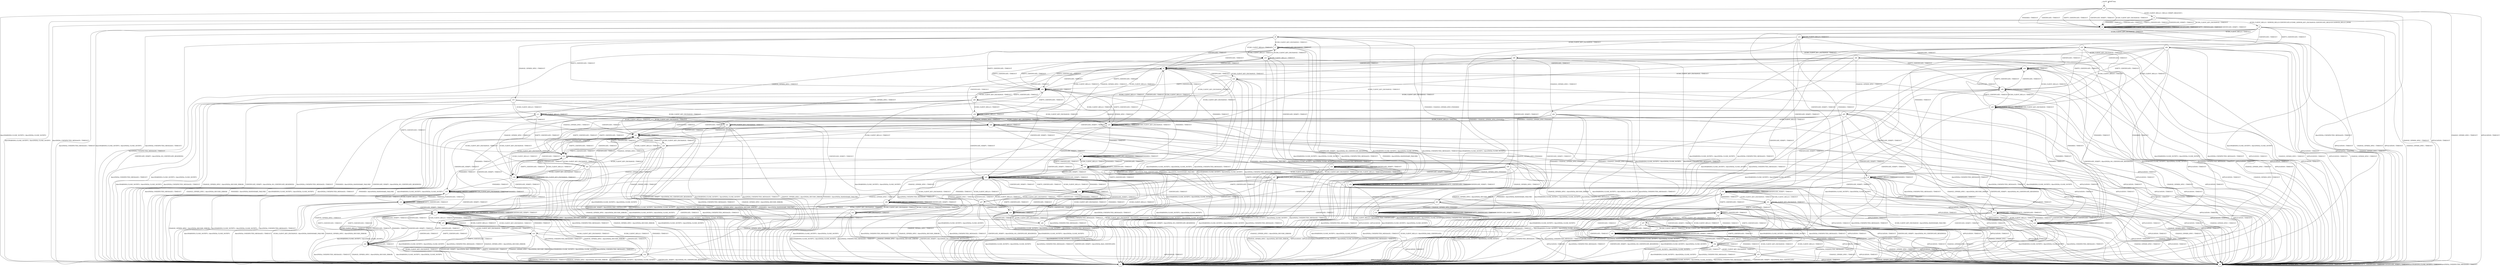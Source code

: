 digraph g {
	graph [name=g];
	s0	[label=s0,
		shape=circle];
	s1	[label=s1,
		shape=circle];
	s0 -> s1	[key=0,
		label="Alert(WARNING,CLOSE_NOTIFY) / Alert(FATAL,CLOSE_NOTIFY)"];
	s0 -> s1	[key=1,
		label="Alert(FATAL,UNEXPECTED_MESSAGE) / TIMEOUT"];
	s2	[label=s2,
		shape=circle];
	s0 -> s2	[key=0,
		label="ECDH_CLIENT_HELLO / HELLO_VERIFY_REQUEST+"];
	s3	[label=s3,
		shape=circle];
	s0 -> s3	[key=0,
		label="ECDH_CLIENT_KEY_EXCHANGE / TIMEOUT"];
	s0 -> s3	[key=1,
		label="FINISHED / TIMEOUT"];
	s0 -> s3	[key=2,
		label="CERTIFICATE / TIMEOUT"];
	s0 -> s3	[key=3,
		label="EMPTY_CERTIFICATE / TIMEOUT"];
	s0 -> s3	[key=4,
		label="CERTIFICATE_VERIFY / TIMEOUT"];
	s4	[label=s4,
		shape=circle];
	s0 -> s4	[key=0,
		label="CHANGE_CIPHER_SPEC / TIMEOUT"];
	s0 -> s4	[key=1,
		label="APPLICATION / TIMEOUT"];
	s1 -> s1	[key=0,
		label="ECDH_CLIENT_HELLO / SOCKET_CLOSED"];
	s1 -> s1	[key=1,
		label="ECDH_CLIENT_KEY_EXCHANGE / SOCKET_CLOSED"];
	s1 -> s1	[key=2,
		label="CHANGE_CIPHER_SPEC / SOCKET_CLOSED"];
	s1 -> s1	[key=3,
		label="FINISHED / SOCKET_CLOSED"];
	s1 -> s1	[key=4,
		label="APPLICATION / SOCKET_CLOSED"];
	s1 -> s1	[key=5,
		label="CERTIFICATE / SOCKET_CLOSED"];
	s1 -> s1	[key=6,
		label="EMPTY_CERTIFICATE / SOCKET_CLOSED"];
	s1 -> s1	[key=7,
		label="CERTIFICATE_VERIFY / SOCKET_CLOSED"];
	s1 -> s1	[key=8,
		label="Alert(WARNING,CLOSE_NOTIFY) / SOCKET_CLOSED"];
	s1 -> s1	[key=9,
		label="Alert(FATAL,UNEXPECTED_MESSAGE) / SOCKET_CLOSED"];
	s2 -> s1	[key=0,
		label="Alert(WARNING,CLOSE_NOTIFY) / Alert(FATAL,CLOSE_NOTIFY)"];
	s2 -> s1	[key=1,
		label="Alert(FATAL,UNEXPECTED_MESSAGE) / TIMEOUT"];
	s2 -> s3	[key=0,
		label="ECDH_CLIENT_KEY_EXCHANGE / TIMEOUT"];
	s2 -> s3	[key=1,
		label="FINISHED / TIMEOUT"];
	s2 -> s3	[key=2,
		label="CERTIFICATE / TIMEOUT"];
	s2 -> s3	[key=3,
		label="EMPTY_CERTIFICATE / TIMEOUT"];
	s2 -> s3	[key=4,
		label="CERTIFICATE_VERIFY / TIMEOUT"];
	s2 -> s4	[key=0,
		label="CHANGE_CIPHER_SPEC / TIMEOUT"];
	s2 -> s4	[key=1,
		label="APPLICATION / TIMEOUT"];
	s5	[label=s5,
		shape=circle];
	s2 -> s5	[key=0,
		label="ECDH_CLIENT_HELLO / SERVER_HELLO,CERTIFICATE,ECDHE_SERVER_KEY_EXCHANGE,CERTIFICATE_REQUEST,SERVER_HELLO_DONE"];
	s3 -> s1	[key=0,
		label="Alert(WARNING,CLOSE_NOTIFY) / Alert(FATAL,CLOSE_NOTIFY)"];
	s3 -> s1	[key=1,
		label="Alert(FATAL,UNEXPECTED_MESSAGE) / TIMEOUT"];
	s3 -> s3	[key=0,
		label="ECDH_CLIENT_HELLO / TIMEOUT"];
	s3 -> s3	[key=1,
		label="ECDH_CLIENT_KEY_EXCHANGE / TIMEOUT"];
	s3 -> s3	[key=2,
		label="FINISHED / TIMEOUT"];
	s3 -> s3	[key=3,
		label="CERTIFICATE / TIMEOUT"];
	s3 -> s3	[key=4,
		label="EMPTY_CERTIFICATE / TIMEOUT"];
	s3 -> s3	[key=5,
		label="CERTIFICATE_VERIFY / TIMEOUT"];
	s3 -> s4	[key=0,
		label="CHANGE_CIPHER_SPEC / TIMEOUT"];
	s3 -> s4	[key=1,
		label="APPLICATION / TIMEOUT"];
	s4 -> s4	[key=0,
		label="ECDH_CLIENT_HELLO / TIMEOUT"];
	s4 -> s4	[key=1,
		label="ECDH_CLIENT_KEY_EXCHANGE / TIMEOUT"];
	s4 -> s4	[key=2,
		label="CHANGE_CIPHER_SPEC / TIMEOUT"];
	s4 -> s4	[key=3,
		label="FINISHED / TIMEOUT"];
	s4 -> s4	[key=4,
		label="APPLICATION / TIMEOUT"];
	s4 -> s4	[key=5,
		label="CERTIFICATE / TIMEOUT"];
	s4 -> s4	[key=6,
		label="EMPTY_CERTIFICATE / TIMEOUT"];
	s4 -> s4	[key=7,
		label="CERTIFICATE_VERIFY / TIMEOUT"];
	s4 -> s4	[key=8,
		label="Alert(WARNING,CLOSE_NOTIFY) / TIMEOUT"];
	s4 -> s4	[key=9,
		label="Alert(FATAL,UNEXPECTED_MESSAGE) / TIMEOUT"];
	s5 -> s1	[key=0,
		label="Alert(WARNING,CLOSE_NOTIFY) / Alert(FATAL,CLOSE_NOTIFY)"];
	s5 -> s1	[key=1,
		label="Alert(FATAL,UNEXPECTED_MESSAGE) / TIMEOUT"];
	s5 -> s4	[key=0,
		label="CHANGE_CIPHER_SPEC / TIMEOUT"];
	s5 -> s4	[key=1,
		label="APPLICATION / TIMEOUT"];
	s6	[label=s6,
		shape=circle];
	s5 -> s6	[key=0,
		label="ECDH_CLIENT_KEY_EXCHANGE / TIMEOUT"];
	s8	[label=s8,
		shape=circle];
	s5 -> s8	[key=0,
		label="FINISHED / TIMEOUT"];
	s14	[label=s14,
		shape=circle];
	s5 -> s14	[key=0,
		label="ECDH_CLIENT_HELLO / TIMEOUT"];
	s50	[label=s50,
		shape=circle];
	s5 -> s50	[key=0,
		label="CERTIFICATE_VERIFY / TIMEOUT"];
	s55	[label=s55,
		shape=circle];
	s5 -> s55	[key=0,
		label="CERTIFICATE / TIMEOUT"];
	s60	[label=s60,
		shape=circle];
	s5 -> s60	[key=0,
		label="EMPTY_CERTIFICATE / TIMEOUT"];
	s6 -> s1	[key=0,
		label="CERTIFICATE_VERIFY / Alert(FATAL,NO_CERTIFICATE_RESERVED)"];
	s6 -> s1	[key=1,
		label="Alert(WARNING,CLOSE_NOTIFY) / Alert(FATAL,CLOSE_NOTIFY)"];
	s6 -> s1	[key=2,
		label="Alert(FATAL,UNEXPECTED_MESSAGE) / TIMEOUT"];
	s6 -> s4	[key=0,
		label="APPLICATION / TIMEOUT"];
	s7	[label=s7,
		shape=circle];
	s6 -> s7	[key=0,
		label="ECDH_CLIENT_KEY_EXCHANGE / TIMEOUT"];
	s9	[label=s9,
		shape=circle];
	s6 -> s9	[key=0,
		label="CERTIFICATE / TIMEOUT"];
	s10	[label=s10,
		shape=circle];
	s6 -> s10	[key=0,
		label="CHANGE_CIPHER_SPEC / TIMEOUT"];
	s18	[label=s18,
		shape=circle];
	s6 -> s18	[key=0,
		label="FINISHED / CHANGE_CIPHER_SPEC,FINISHED"];
	s23	[label=s23,
		shape=circle];
	s6 -> s23	[key=0,
		label="ECDH_CLIENT_HELLO / TIMEOUT"];
	s34	[label=s34,
		shape=circle];
	s6 -> s34	[key=0,
		label="EMPTY_CERTIFICATE / TIMEOUT"];
	s7 -> s1	[key=0,
		label="FINISHED / Alert(FATAL,HANDSHAKE_FAILURE)"];
	s7 -> s1	[key=1,
		label="CERTIFICATE_VERIFY / Alert(FATAL,NO_CERTIFICATE_RESERVED)"];
	s7 -> s1	[key=2,
		label="Alert(WARNING,CLOSE_NOTIFY) / Alert(FATAL,CLOSE_NOTIFY)"];
	s7 -> s1	[key=3,
		label="Alert(FATAL,UNEXPECTED_MESSAGE) / TIMEOUT"];
	s7 -> s4	[key=0,
		label="APPLICATION / TIMEOUT"];
	s7 -> s7	[key=0,
		label="ECDH_CLIENT_KEY_EXCHANGE / TIMEOUT"];
	s7 -> s9	[key=0,
		label="CERTIFICATE / TIMEOUT"];
	s21	[label=s21,
		shape=circle];
	s7 -> s21	[key=0,
		label="CHANGE_CIPHER_SPEC / TIMEOUT"];
	s7 -> s23	[key=0,
		label="ECDH_CLIENT_HELLO / TIMEOUT"];
	s7 -> s34	[key=0,
		label="EMPTY_CERTIFICATE / TIMEOUT"];
	s8 -> s1	[key=0,
		label="ECDH_CLIENT_KEY_EXCHANGE / Alert(FATAL,HANDSHAKE_FAILURE)"];
	s8 -> s1	[key=1,
		label="Alert(WARNING,CLOSE_NOTIFY) / Alert(FATAL,CLOSE_NOTIFY)"];
	s8 -> s1	[key=2,
		label="Alert(FATAL,UNEXPECTED_MESSAGE) / TIMEOUT"];
	s8 -> s4	[key=0,
		label="CHANGE_CIPHER_SPEC / TIMEOUT"];
	s8 -> s4	[key=1,
		label="APPLICATION / TIMEOUT"];
	s8 -> s8	[key=0,
		label="ECDH_CLIENT_HELLO / TIMEOUT"];
	s8 -> s8	[key=1,
		label="FINISHED / TIMEOUT"];
	s13	[label=s13,
		shape=circle];
	s8 -> s13	[key=0,
		label="CERTIFICATE / TIMEOUT"];
	s8 -> s13	[key=1,
		label="EMPTY_CERTIFICATE / TIMEOUT"];
	s8 -> s50	[key=0,
		label="CERTIFICATE_VERIFY / TIMEOUT"];
	s9 -> s1	[key=0,
		label="Alert(WARNING,CLOSE_NOTIFY) / Alert(FATAL,CLOSE_NOTIFY)"];
	s9 -> s1	[key=1,
		label="Alert(FATAL,UNEXPECTED_MESSAGE) / TIMEOUT"];
	s9 -> s4	[key=0,
		label="APPLICATION / TIMEOUT"];
	s9 -> s9	[key=0,
		label="CERTIFICATE / TIMEOUT"];
	s15	[label=s15,
		shape=circle];
	s9 -> s15	[key=0,
		label="ECDH_CLIENT_HELLO / TIMEOUT"];
	s19	[label=s19,
		shape=circle];
	s9 -> s19	[key=0,
		label="FINISHED / TIMEOUT"];
	s20	[label=s20,
		shape=circle];
	s9 -> s20	[key=0,
		label="CERTIFICATE_VERIFY / TIMEOUT"];
	s24	[label=s24,
		shape=circle];
	s9 -> s24	[key=0,
		label="ECDH_CLIENT_KEY_EXCHANGE / TIMEOUT"];
	s9 -> s34	[key=0,
		label="EMPTY_CERTIFICATE / TIMEOUT"];
	s41	[label=s41,
		shape=circle];
	s9 -> s41	[key=0,
		label="CHANGE_CIPHER_SPEC / TIMEOUT"];
	s10 -> s1	[key=0,
		label="CHANGE_CIPHER_SPEC / Alert(FATAL,DECODE_ERROR)"];
	s10 -> s1	[key=1,
		label="CERTIFICATE_VERIFY / Alert(FATAL,NO_CERTIFICATE_RESERVED)"];
	s10 -> s1	[key=2,
		label="Alert(WARNING,CLOSE_NOTIFY) / Alert(FATAL,CLOSE_NOTIFY)"];
	s10 -> s1	[key=3,
		label="Alert(FATAL,UNEXPECTED_MESSAGE) / TIMEOUT"];
	s10 -> s4	[key=0,
		label="APPLICATION / TIMEOUT"];
	s11	[label=s11,
		shape=circle];
	s10 -> s11	[key=0,
		label="ECDH_CLIENT_HELLO / TIMEOUT"];
	s12	[label=s12,
		shape=circle];
	s10 -> s12	[key=0,
		label="EMPTY_CERTIFICATE / TIMEOUT"];
	s16	[label=s16,
		shape=circle];
	s10 -> s16	[key=0,
		label="FINISHED / CHANGE_CIPHER_SPEC,FINISHED"];
	s10 -> s21	[key=0,
		label="ECDH_CLIENT_KEY_EXCHANGE / TIMEOUT"];
	s10 -> s41	[key=0,
		label="CERTIFICATE / TIMEOUT"];
	s11 -> s1	[key=0,
		label="CHANGE_CIPHER_SPEC / Alert(FATAL,DECODE_ERROR)"];
	s11 -> s1	[key=1,
		label="FINISHED / Alert(FATAL,HANDSHAKE_FAILURE)"];
	s11 -> s1	[key=2,
		label="Alert(WARNING,CLOSE_NOTIFY) / Alert(FATAL,CLOSE_NOTIFY)"];
	s11 -> s1	[key=3,
		label="Alert(FATAL,UNEXPECTED_MESSAGE) / TIMEOUT"];
	s11 -> s4	[key=0,
		label="APPLICATION / TIMEOUT"];
	s11 -> s11	[key=0,
		label="ECDH_CLIENT_HELLO / TIMEOUT"];
	s11 -> s12	[key=0,
		label="EMPTY_CERTIFICATE / TIMEOUT"];
	s11 -> s21	[key=0,
		label="ECDH_CLIENT_KEY_EXCHANGE / TIMEOUT"];
	s38	[label=s38,
		shape=circle];
	s11 -> s38	[key=0,
		label="CERTIFICATE_VERIFY / TIMEOUT"];
	s11 -> s41	[key=0,
		label="CERTIFICATE / TIMEOUT"];
	s12 -> s1	[key=0,
		label="CHANGE_CIPHER_SPEC / Alert(FATAL,DECODE_ERROR)"];
	s12 -> s1	[key=1,
		label="Alert(WARNING,CLOSE_NOTIFY) / Alert(FATAL,CLOSE_NOTIFY)"];
	s12 -> s1	[key=2,
		label="Alert(FATAL,UNEXPECTED_MESSAGE) / TIMEOUT"];
	s12 -> s4	[key=0,
		label="APPLICATION / TIMEOUT"];
	s12 -> s12	[key=0,
		label="EMPTY_CERTIFICATE / TIMEOUT"];
	s17	[label=s17,
		shape=circle];
	s12 -> s17	[key=0,
		label="CERTIFICATE_VERIFY / TIMEOUT"];
	s35	[label=s35,
		shape=circle];
	s12 -> s35	[key=0,
		label="FINISHED / TIMEOUT"];
	s36	[label=s36,
		shape=circle];
	s12 -> s36	[key=0,
		label="ECDH_CLIENT_HELLO / TIMEOUT"];
	s12 -> s41	[key=0,
		label="CERTIFICATE / TIMEOUT"];
	s63	[label=s63,
		shape=circle];
	s12 -> s63	[key=0,
		label="ECDH_CLIENT_KEY_EXCHANGE / TIMEOUT"];
	s13 -> s1	[key=0,
		label="ECDH_CLIENT_KEY_EXCHANGE / Alert(FATAL,HANDSHAKE_FAILURE)"];
	s13 -> s1	[key=1,
		label="Alert(WARNING,CLOSE_NOTIFY) / Alert(FATAL,CLOSE_NOTIFY)"];
	s13 -> s1	[key=2,
		label="Alert(FATAL,UNEXPECTED_MESSAGE) / TIMEOUT"];
	s13 -> s4	[key=0,
		label="CHANGE_CIPHER_SPEC / TIMEOUT"];
	s13 -> s4	[key=1,
		label="APPLICATION / TIMEOUT"];
	s13 -> s13	[key=0,
		label="CERTIFICATE / TIMEOUT"];
	s13 -> s13	[key=1,
		label="EMPTY_CERTIFICATE / TIMEOUT"];
	s22	[label=s22,
		shape=circle];
	s13 -> s22	[key=0,
		label="ECDH_CLIENT_HELLO / TIMEOUT"];
	s13 -> s22	[key=1,
		label="FINISHED / TIMEOUT"];
	s56	[label=s56,
		shape=circle];
	s13 -> s56	[key=0,
		label="CERTIFICATE_VERIFY / TIMEOUT"];
	s14 -> s1	[key=0,
		label="Alert(WARNING,CLOSE_NOTIFY) / Alert(FATAL,CLOSE_NOTIFY)"];
	s14 -> s1	[key=1,
		label="Alert(FATAL,UNEXPECTED_MESSAGE) / TIMEOUT"];
	s14 -> s4	[key=0,
		label="CHANGE_CIPHER_SPEC / TIMEOUT"];
	s14 -> s4	[key=1,
		label="APPLICATION / TIMEOUT"];
	s14 -> s7	[key=0,
		label="ECDH_CLIENT_KEY_EXCHANGE / TIMEOUT"];
	s14 -> s8	[key=0,
		label="FINISHED / TIMEOUT"];
	s14 -> s14	[key=0,
		label="ECDH_CLIENT_HELLO / TIMEOUT"];
	s44	[label=s44,
		shape=circle];
	s14 -> s44	[key=0,
		label="CERTIFICATE / TIMEOUT"];
	s49	[label=s49,
		shape=circle];
	s14 -> s49	[key=0,
		label="EMPTY_CERTIFICATE / TIMEOUT"];
	s14 -> s50	[key=0,
		label="CERTIFICATE_VERIFY / TIMEOUT"];
	s15 -> s1	[key=0,
		label="Alert(WARNING,CLOSE_NOTIFY) / Alert(FATAL,CLOSE_NOTIFY)"];
	s15 -> s1	[key=1,
		label="Alert(FATAL,UNEXPECTED_MESSAGE) / TIMEOUT"];
	s15 -> s4	[key=0,
		label="APPLICATION / TIMEOUT"];
	s15 -> s9	[key=0,
		label="CERTIFICATE / TIMEOUT"];
	s15 -> s15	[key=0,
		label="ECDH_CLIENT_HELLO / TIMEOUT"];
	s15 -> s15	[key=1,
		label="ECDH_CLIENT_KEY_EXCHANGE / TIMEOUT"];
	s15 -> s19	[key=0,
		label="FINISHED / TIMEOUT"];
	s15 -> s20	[key=0,
		label="CERTIFICATE_VERIFY / TIMEOUT"];
	s15 -> s34	[key=0,
		label="EMPTY_CERTIFICATE / TIMEOUT"];
	s15 -> s36	[key=0,
		label="CHANGE_CIPHER_SPEC / TIMEOUT"];
	s16 -> s1	[key=0,
		label="CHANGE_CIPHER_SPEC / Alert(FATAL,DECODE_ERROR)"];
	s16 -> s1	[key=1,
		label="APPLICATION / APPLICATION"];
	s16 -> s1	[key=2,
		label="Alert(WARNING,CLOSE_NOTIFY) / Alert(FATAL,CLOSE_NOTIFY)"];
	s16 -> s1	[key=3,
		label="Alert(FATAL,UNEXPECTED_MESSAGE) / TIMEOUT"];
	s16 -> s16	[key=0,
		label="ECDH_CLIENT_HELLO / TIMEOUT"];
	s16 -> s16	[key=1,
		label="ECDH_CLIENT_KEY_EXCHANGE / TIMEOUT"];
	s16 -> s16	[key=2,
		label="FINISHED / TIMEOUT"];
	s16 -> s16	[key=3,
		label="CERTIFICATE / TIMEOUT"];
	s16 -> s16	[key=4,
		label="EMPTY_CERTIFICATE / TIMEOUT"];
	s16 -> s16	[key=5,
		label="CERTIFICATE_VERIFY / TIMEOUT"];
	s17 -> s1	[key=0,
		label="CHANGE_CIPHER_SPEC / Alert(FATAL,DECODE_ERROR)"];
	s17 -> s1	[key=1,
		label="Alert(WARNING,CLOSE_NOTIFY) / Alert(FATAL,CLOSE_NOTIFY)"];
	s17 -> s1	[key=2,
		label="Alert(FATAL,UNEXPECTED_MESSAGE) / TIMEOUT"];
	s17 -> s4	[key=0,
		label="APPLICATION / TIMEOUT"];
	s17 -> s17	[key=0,
		label="ECDH_CLIENT_HELLO / TIMEOUT"];
	s17 -> s17	[key=1,
		label="ECDH_CLIENT_KEY_EXCHANGE / TIMEOUT"];
	s17 -> s17	[key=2,
		label="FINISHED / TIMEOUT"];
	s17 -> s17	[key=3,
		label="CERTIFICATE_VERIFY / TIMEOUT"];
	s37	[label=s37,
		shape=circle];
	s17 -> s37	[key=0,
		label="CERTIFICATE / TIMEOUT"];
	s42	[label=s42,
		shape=circle];
	s17 -> s42	[key=0,
		label="EMPTY_CERTIFICATE / TIMEOUT"];
	s18 -> s1	[key=0,
		label="APPLICATION / APPLICATION"];
	s18 -> s1	[key=1,
		label="Alert(WARNING,CLOSE_NOTIFY) / Alert(FATAL,CLOSE_NOTIFY)"];
	s18 -> s1	[key=2,
		label="Alert(FATAL,UNEXPECTED_MESSAGE) / TIMEOUT"];
	s18 -> s16	[key=0,
		label="CHANGE_CIPHER_SPEC / TIMEOUT"];
	s18 -> s18	[key=0,
		label="ECDH_CLIENT_HELLO / TIMEOUT"];
	s18 -> s18	[key=1,
		label="ECDH_CLIENT_KEY_EXCHANGE / TIMEOUT"];
	s18 -> s18	[key=2,
		label="FINISHED / TIMEOUT"];
	s18 -> s18	[key=3,
		label="CERTIFICATE / TIMEOUT"];
	s18 -> s18	[key=4,
		label="EMPTY_CERTIFICATE / TIMEOUT"];
	s18 -> s18	[key=5,
		label="CERTIFICATE_VERIFY / TIMEOUT"];
	s19 -> s1	[key=0,
		label="Alert(WARNING,CLOSE_NOTIFY) / Alert(FATAL,CLOSE_NOTIFY)"];
	s19 -> s1	[key=1,
		label="Alert(FATAL,UNEXPECTED_MESSAGE) / TIMEOUT"];
	s19 -> s4	[key=0,
		label="APPLICATION / TIMEOUT"];
	s19 -> s19	[key=0,
		label="ECDH_CLIENT_HELLO / TIMEOUT"];
	s19 -> s19	[key=1,
		label="ECDH_CLIENT_KEY_EXCHANGE / TIMEOUT"];
	s19 -> s19	[key=2,
		label="FINISHED / TIMEOUT"];
	s19 -> s20	[key=0,
		label="CERTIFICATE_VERIFY / TIMEOUT"];
	s30	[label=s30,
		shape=circle];
	s19 -> s30	[key=0,
		label="CERTIFICATE / TIMEOUT"];
	s19 -> s30	[key=1,
		label="EMPTY_CERTIFICATE / TIMEOUT"];
	s19 -> s35	[key=0,
		label="CHANGE_CIPHER_SPEC / TIMEOUT"];
	s20 -> s1	[key=0,
		label="Alert(WARNING,CLOSE_NOTIFY) / Alert(FATAL,CLOSE_NOTIFY)"];
	s20 -> s1	[key=1,
		label="Alert(FATAL,UNEXPECTED_MESSAGE) / TIMEOUT"];
	s20 -> s4	[key=0,
		label="APPLICATION / TIMEOUT"];
	s20 -> s17	[key=0,
		label="CHANGE_CIPHER_SPEC / TIMEOUT"];
	s20 -> s20	[key=0,
		label="ECDH_CLIENT_HELLO / TIMEOUT"];
	s20 -> s20	[key=1,
		label="ECDH_CLIENT_KEY_EXCHANGE / TIMEOUT"];
	s20 -> s20	[key=2,
		label="FINISHED / TIMEOUT"];
	s20 -> s20	[key=3,
		label="CERTIFICATE_VERIFY / TIMEOUT"];
	s26	[label=s26,
		shape=circle];
	s20 -> s26	[key=0,
		label="EMPTY_CERTIFICATE / TIMEOUT"];
	s28	[label=s28,
		shape=circle];
	s20 -> s28	[key=0,
		label="CERTIFICATE / TIMEOUT"];
	s21 -> s1	[key=0,
		label="CHANGE_CIPHER_SPEC / Alert(FATAL,DECODE_ERROR)"];
	s21 -> s1	[key=1,
		label="FINISHED / Alert(FATAL,HANDSHAKE_FAILURE)"];
	s21 -> s1	[key=2,
		label="CERTIFICATE_VERIFY / Alert(FATAL,NO_CERTIFICATE_RESERVED)"];
	s21 -> s1	[key=3,
		label="Alert(WARNING,CLOSE_NOTIFY) / Alert(FATAL,CLOSE_NOTIFY)"];
	s21 -> s1	[key=4,
		label="Alert(FATAL,UNEXPECTED_MESSAGE) / TIMEOUT"];
	s21 -> s4	[key=0,
		label="APPLICATION / TIMEOUT"];
	s21 -> s11	[key=0,
		label="ECDH_CLIENT_HELLO / TIMEOUT"];
	s21 -> s12	[key=0,
		label="EMPTY_CERTIFICATE / TIMEOUT"];
	s21 -> s21	[key=0,
		label="ECDH_CLIENT_KEY_EXCHANGE / TIMEOUT"];
	s21 -> s41	[key=0,
		label="CERTIFICATE / TIMEOUT"];
	s22 -> s1	[key=0,
		label="Alert(WARNING,CLOSE_NOTIFY) / Alert(FATAL,CLOSE_NOTIFY)"];
	s22 -> s1	[key=1,
		label="Alert(FATAL,UNEXPECTED_MESSAGE) / TIMEOUT"];
	s22 -> s4	[key=0,
		label="CHANGE_CIPHER_SPEC / TIMEOUT"];
	s22 -> s4	[key=1,
		label="APPLICATION / TIMEOUT"];
	s22 -> s13	[key=0,
		label="CERTIFICATE / TIMEOUT"];
	s22 -> s13	[key=1,
		label="EMPTY_CERTIFICATE / TIMEOUT"];
	s22 -> s22	[key=0,
		label="ECDH_CLIENT_HELLO / TIMEOUT"];
	s22 -> s22	[key=1,
		label="ECDH_CLIENT_KEY_EXCHANGE / TIMEOUT"];
	s22 -> s22	[key=2,
		label="FINISHED / TIMEOUT"];
	s22 -> s56	[key=0,
		label="CERTIFICATE_VERIFY / TIMEOUT"];
	s23 -> s1	[key=0,
		label="FINISHED / Alert(FATAL,HANDSHAKE_FAILURE)"];
	s23 -> s1	[key=1,
		label="Alert(WARNING,CLOSE_NOTIFY) / Alert(FATAL,CLOSE_NOTIFY)"];
	s23 -> s1	[key=2,
		label="Alert(FATAL,UNEXPECTED_MESSAGE) / TIMEOUT"];
	s23 -> s4	[key=0,
		label="APPLICATION / TIMEOUT"];
	s23 -> s7	[key=0,
		label="ECDH_CLIENT_KEY_EXCHANGE / TIMEOUT"];
	s23 -> s9	[key=0,
		label="CERTIFICATE / TIMEOUT"];
	s23 -> s11	[key=0,
		label="CHANGE_CIPHER_SPEC / TIMEOUT"];
	s23 -> s23	[key=0,
		label="ECDH_CLIENT_HELLO / TIMEOUT"];
	s23 -> s34	[key=0,
		label="EMPTY_CERTIFICATE / TIMEOUT"];
	s46	[label=s46,
		shape=circle];
	s23 -> s46	[key=0,
		label="CERTIFICATE_VERIFY / TIMEOUT"];
	s24 -> s1	[key=0,
		label="FINISHED / Alert(FATAL,HANDSHAKE_FAILURE)"];
	s24 -> s1	[key=1,
		label="CERTIFICATE_VERIFY / Alert(FATAL,BAD_CERTIFICATE)"];
	s24 -> s1	[key=2,
		label="Alert(WARNING,CLOSE_NOTIFY) / Alert(FATAL,CLOSE_NOTIFY)"];
	s24 -> s1	[key=3,
		label="Alert(FATAL,UNEXPECTED_MESSAGE) / TIMEOUT"];
	s24 -> s4	[key=0,
		label="APPLICATION / TIMEOUT"];
	s24 -> s9	[key=0,
		label="CERTIFICATE / TIMEOUT"];
	s24 -> s15	[key=0,
		label="ECDH_CLIENT_KEY_EXCHANGE / TIMEOUT"];
	s25	[label=s25,
		shape=circle];
	s24 -> s25	[key=0,
		label="CHANGE_CIPHER_SPEC / TIMEOUT"];
	s24 -> s34	[key=0,
		label="EMPTY_CERTIFICATE / TIMEOUT"];
	s39	[label=s39,
		shape=circle];
	s24 -> s39	[key=0,
		label="ECDH_CLIENT_HELLO / TIMEOUT"];
	s25 -> s1	[key=0,
		label="CHANGE_CIPHER_SPEC / Alert(FATAL,DECODE_ERROR)"];
	s25 -> s1	[key=1,
		label="FINISHED / Alert(FATAL,HANDSHAKE_FAILURE)"];
	s25 -> s1	[key=2,
		label="CERTIFICATE_VERIFY / Alert(FATAL,BAD_CERTIFICATE)"];
	s25 -> s1	[key=3,
		label="Alert(WARNING,CLOSE_NOTIFY) / Alert(FATAL,CLOSE_NOTIFY)"];
	s25 -> s1	[key=4,
		label="Alert(FATAL,UNEXPECTED_MESSAGE) / TIMEOUT"];
	s25 -> s4	[key=0,
		label="APPLICATION / TIMEOUT"];
	s25 -> s12	[key=0,
		label="EMPTY_CERTIFICATE / TIMEOUT"];
	s25 -> s36	[key=0,
		label="ECDH_CLIENT_KEY_EXCHANGE / TIMEOUT"];
	s40	[label=s40,
		shape=circle];
	s25 -> s40	[key=0,
		label="ECDH_CLIENT_HELLO / TIMEOUT"];
	s25 -> s41	[key=0,
		label="CERTIFICATE / TIMEOUT"];
	s26 -> s1	[key=0,
		label="Alert(WARNING,CLOSE_NOTIFY) / Alert(FATAL,CLOSE_NOTIFY)"];
	s26 -> s1	[key=1,
		label="Alert(FATAL,UNEXPECTED_MESSAGE) / TIMEOUT"];
	s26 -> s4	[key=0,
		label="APPLICATION / TIMEOUT"];
	s26 -> s20	[key=0,
		label="ECDH_CLIENT_HELLO / TIMEOUT"];
	s26 -> s20	[key=1,
		label="FINISHED / TIMEOUT"];
	s26 -> s20	[key=2,
		label="CERTIFICATE_VERIFY / TIMEOUT"];
	s26 -> s26	[key=0,
		label="EMPTY_CERTIFICATE / TIMEOUT"];
	s27	[label=s27,
		shape=circle];
	s26 -> s27	[key=0,
		label="ECDH_CLIENT_KEY_EXCHANGE / TIMEOUT"];
	s26 -> s28	[key=0,
		label="CERTIFICATE / TIMEOUT"];
	s26 -> s42	[key=0,
		label="CHANGE_CIPHER_SPEC / TIMEOUT"];
	s27 -> s1	[key=0,
		label="CERTIFICATE_VERIFY / Alert(FATAL,NO_CERTIFICATE_RESERVED)"];
	s27 -> s1	[key=1,
		label="Alert(WARNING,CLOSE_NOTIFY) / Alert(FATAL,CLOSE_NOTIFY)"];
	s27 -> s1	[key=2,
		label="Alert(FATAL,UNEXPECTED_MESSAGE) / TIMEOUT"];
	s27 -> s4	[key=0,
		label="APPLICATION / TIMEOUT"];
	s27 -> s20	[key=0,
		label="ECDH_CLIENT_HELLO / TIMEOUT"];
	s27 -> s20	[key=1,
		label="ECDH_CLIENT_KEY_EXCHANGE / TIMEOUT"];
	s27 -> s20	[key=2,
		label="FINISHED / TIMEOUT"];
	s27 -> s26	[key=0,
		label="EMPTY_CERTIFICATE / TIMEOUT"];
	s27 -> s28	[key=0,
		label="CERTIFICATE / TIMEOUT"];
	s32	[label=s32,
		shape=circle];
	s27 -> s32	[key=0,
		label="CHANGE_CIPHER_SPEC / TIMEOUT"];
	s28 -> s1	[key=0,
		label="Alert(WARNING,CLOSE_NOTIFY) / Alert(FATAL,CLOSE_NOTIFY)"];
	s28 -> s1	[key=1,
		label="Alert(FATAL,UNEXPECTED_MESSAGE) / TIMEOUT"];
	s28 -> s4	[key=0,
		label="APPLICATION / TIMEOUT"];
	s28 -> s20	[key=0,
		label="ECDH_CLIENT_HELLO / TIMEOUT"];
	s28 -> s20	[key=1,
		label="FINISHED / TIMEOUT"];
	s28 -> s20	[key=2,
		label="CERTIFICATE_VERIFY / TIMEOUT"];
	s28 -> s26	[key=0,
		label="EMPTY_CERTIFICATE / TIMEOUT"];
	s28 -> s28	[key=0,
		label="CERTIFICATE / TIMEOUT"];
	s29	[label=s29,
		shape=circle];
	s28 -> s29	[key=0,
		label="ECDH_CLIENT_KEY_EXCHANGE / TIMEOUT"];
	s28 -> s37	[key=0,
		label="CHANGE_CIPHER_SPEC / TIMEOUT"];
	s29 -> s1	[key=0,
		label="CERTIFICATE_VERIFY / Alert(FATAL,BAD_CERTIFICATE)"];
	s29 -> s1	[key=1,
		label="Alert(WARNING,CLOSE_NOTIFY) / Alert(FATAL,CLOSE_NOTIFY)"];
	s29 -> s1	[key=2,
		label="Alert(FATAL,UNEXPECTED_MESSAGE) / TIMEOUT"];
	s29 -> s4	[key=0,
		label="APPLICATION / TIMEOUT"];
	s29 -> s20	[key=0,
		label="ECDH_CLIENT_HELLO / TIMEOUT"];
	s29 -> s20	[key=1,
		label="ECDH_CLIENT_KEY_EXCHANGE / TIMEOUT"];
	s29 -> s20	[key=2,
		label="FINISHED / TIMEOUT"];
	s29 -> s26	[key=0,
		label="EMPTY_CERTIFICATE / TIMEOUT"];
	s29 -> s28	[key=0,
		label="CERTIFICATE / TIMEOUT"];
	s33	[label=s33,
		shape=circle];
	s29 -> s33	[key=0,
		label="CHANGE_CIPHER_SPEC / TIMEOUT"];
	s30 -> s1	[key=0,
		label="ECDH_CLIENT_KEY_EXCHANGE / Alert(FATAL,HANDSHAKE_FAILURE)"];
	s30 -> s1	[key=1,
		label="Alert(WARNING,CLOSE_NOTIFY) / Alert(FATAL,CLOSE_NOTIFY)"];
	s30 -> s1	[key=2,
		label="Alert(FATAL,UNEXPECTED_MESSAGE) / TIMEOUT"];
	s30 -> s4	[key=0,
		label="APPLICATION / TIMEOUT"];
	s30 -> s19	[key=0,
		label="ECDH_CLIENT_HELLO / TIMEOUT"];
	s30 -> s19	[key=1,
		label="FINISHED / TIMEOUT"];
	s30 -> s20	[key=0,
		label="CERTIFICATE_VERIFY / TIMEOUT"];
	s30 -> s30	[key=0,
		label="CERTIFICATE / TIMEOUT"];
	s30 -> s30	[key=1,
		label="EMPTY_CERTIFICATE / TIMEOUT"];
	s31	[label=s31,
		shape=circle];
	s30 -> s31	[key=0,
		label="CHANGE_CIPHER_SPEC / TIMEOUT"];
	s31 -> s1	[key=0,
		label="ECDH_CLIENT_KEY_EXCHANGE / Alert(FATAL,HANDSHAKE_FAILURE)"];
	s31 -> s1	[key=1,
		label="CHANGE_CIPHER_SPEC / Alert(FATAL,DECODE_ERROR)"];
	s31 -> s1	[key=2,
		label="Alert(WARNING,CLOSE_NOTIFY) / Alert(FATAL,CLOSE_NOTIFY)"];
	s31 -> s1	[key=3,
		label="Alert(FATAL,UNEXPECTED_MESSAGE) / TIMEOUT"];
	s31 -> s4	[key=0,
		label="APPLICATION / TIMEOUT"];
	s31 -> s17	[key=0,
		label="CERTIFICATE_VERIFY / TIMEOUT"];
	s31 -> s31	[key=0,
		label="CERTIFICATE / TIMEOUT"];
	s31 -> s31	[key=1,
		label="EMPTY_CERTIFICATE / TIMEOUT"];
	s31 -> s35	[key=0,
		label="ECDH_CLIENT_HELLO / TIMEOUT"];
	s31 -> s35	[key=1,
		label="FINISHED / TIMEOUT"];
	s32 -> s1	[key=0,
		label="CHANGE_CIPHER_SPEC / Alert(FATAL,DECODE_ERROR)"];
	s32 -> s1	[key=1,
		label="CERTIFICATE_VERIFY / Alert(FATAL,NO_CERTIFICATE_RESERVED)"];
	s32 -> s1	[key=2,
		label="Alert(WARNING,CLOSE_NOTIFY) / Alert(FATAL,CLOSE_NOTIFY)"];
	s32 -> s1	[key=3,
		label="Alert(FATAL,UNEXPECTED_MESSAGE) / TIMEOUT"];
	s32 -> s4	[key=0,
		label="APPLICATION / TIMEOUT"];
	s32 -> s17	[key=0,
		label="ECDH_CLIENT_HELLO / TIMEOUT"];
	s32 -> s17	[key=1,
		label="ECDH_CLIENT_KEY_EXCHANGE / TIMEOUT"];
	s32 -> s17	[key=2,
		label="FINISHED / TIMEOUT"];
	s32 -> s37	[key=0,
		label="CERTIFICATE / TIMEOUT"];
	s32 -> s42	[key=0,
		label="EMPTY_CERTIFICATE / TIMEOUT"];
	s33 -> s1	[key=0,
		label="CHANGE_CIPHER_SPEC / Alert(FATAL,DECODE_ERROR)"];
	s33 -> s1	[key=1,
		label="CERTIFICATE_VERIFY / Alert(FATAL,BAD_CERTIFICATE)"];
	s33 -> s1	[key=2,
		label="Alert(WARNING,CLOSE_NOTIFY) / Alert(FATAL,CLOSE_NOTIFY)"];
	s33 -> s1	[key=3,
		label="Alert(FATAL,UNEXPECTED_MESSAGE) / TIMEOUT"];
	s33 -> s4	[key=0,
		label="APPLICATION / TIMEOUT"];
	s33 -> s17	[key=0,
		label="ECDH_CLIENT_HELLO / TIMEOUT"];
	s33 -> s17	[key=1,
		label="ECDH_CLIENT_KEY_EXCHANGE / TIMEOUT"];
	s33 -> s17	[key=2,
		label="FINISHED / TIMEOUT"];
	s33 -> s37	[key=0,
		label="CERTIFICATE / TIMEOUT"];
	s33 -> s42	[key=0,
		label="EMPTY_CERTIFICATE / TIMEOUT"];
	s34 -> s1	[key=0,
		label="Alert(WARNING,CLOSE_NOTIFY) / Alert(FATAL,CLOSE_NOTIFY)"];
	s34 -> s1	[key=1,
		label="Alert(FATAL,UNEXPECTED_MESSAGE) / TIMEOUT"];
	s34 -> s4	[key=0,
		label="APPLICATION / TIMEOUT"];
	s34 -> s9	[key=0,
		label="CERTIFICATE / TIMEOUT"];
	s34 -> s12	[key=0,
		label="CHANGE_CIPHER_SPEC / TIMEOUT"];
	s34 -> s15	[key=0,
		label="ECDH_CLIENT_HELLO / TIMEOUT"];
	s34 -> s19	[key=0,
		label="FINISHED / TIMEOUT"];
	s34 -> s20	[key=0,
		label="CERTIFICATE_VERIFY / TIMEOUT"];
	s34 -> s34	[key=0,
		label="EMPTY_CERTIFICATE / TIMEOUT"];
	s48	[label=s48,
		shape=circle];
	s34 -> s48	[key=0,
		label="ECDH_CLIENT_KEY_EXCHANGE / TIMEOUT"];
	s35 -> s1	[key=0,
		label="CHANGE_CIPHER_SPEC / Alert(FATAL,DECODE_ERROR)"];
	s35 -> s1	[key=1,
		label="Alert(WARNING,CLOSE_NOTIFY) / Alert(FATAL,CLOSE_NOTIFY)"];
	s35 -> s1	[key=2,
		label="Alert(FATAL,UNEXPECTED_MESSAGE) / TIMEOUT"];
	s35 -> s4	[key=0,
		label="APPLICATION / TIMEOUT"];
	s35 -> s17	[key=0,
		label="CERTIFICATE_VERIFY / TIMEOUT"];
	s35 -> s31	[key=0,
		label="CERTIFICATE / TIMEOUT"];
	s35 -> s31	[key=1,
		label="EMPTY_CERTIFICATE / TIMEOUT"];
	s35 -> s35	[key=0,
		label="ECDH_CLIENT_HELLO / TIMEOUT"];
	s35 -> s35	[key=1,
		label="ECDH_CLIENT_KEY_EXCHANGE / TIMEOUT"];
	s35 -> s35	[key=2,
		label="FINISHED / TIMEOUT"];
	s36 -> s1	[key=0,
		label="CHANGE_CIPHER_SPEC / Alert(FATAL,DECODE_ERROR)"];
	s36 -> s1	[key=1,
		label="Alert(WARNING,CLOSE_NOTIFY) / Alert(FATAL,CLOSE_NOTIFY)"];
	s36 -> s1	[key=2,
		label="Alert(FATAL,UNEXPECTED_MESSAGE) / TIMEOUT"];
	s36 -> s4	[key=0,
		label="APPLICATION / TIMEOUT"];
	s36 -> s12	[key=0,
		label="EMPTY_CERTIFICATE / TIMEOUT"];
	s36 -> s17	[key=0,
		label="CERTIFICATE_VERIFY / TIMEOUT"];
	s36 -> s35	[key=0,
		label="FINISHED / TIMEOUT"];
	s36 -> s36	[key=0,
		label="ECDH_CLIENT_HELLO / TIMEOUT"];
	s36 -> s36	[key=1,
		label="ECDH_CLIENT_KEY_EXCHANGE / TIMEOUT"];
	s36 -> s41	[key=0,
		label="CERTIFICATE / TIMEOUT"];
	s37 -> s1	[key=0,
		label="CHANGE_CIPHER_SPEC / Alert(FATAL,DECODE_ERROR)"];
	s37 -> s1	[key=1,
		label="Alert(WARNING,CLOSE_NOTIFY) / Alert(FATAL,CLOSE_NOTIFY)"];
	s37 -> s1	[key=2,
		label="Alert(FATAL,UNEXPECTED_MESSAGE) / TIMEOUT"];
	s37 -> s4	[key=0,
		label="APPLICATION / TIMEOUT"];
	s37 -> s17	[key=0,
		label="ECDH_CLIENT_HELLO / TIMEOUT"];
	s37 -> s17	[key=1,
		label="FINISHED / TIMEOUT"];
	s37 -> s17	[key=2,
		label="CERTIFICATE_VERIFY / TIMEOUT"];
	s37 -> s33	[key=0,
		label="ECDH_CLIENT_KEY_EXCHANGE / TIMEOUT"];
	s37 -> s37	[key=0,
		label="CERTIFICATE / TIMEOUT"];
	s37 -> s42	[key=0,
		label="EMPTY_CERTIFICATE / TIMEOUT"];
	s38 -> s1	[key=0,
		label="CHANGE_CIPHER_SPEC / Alert(FATAL,DECODE_ERROR)"];
	s38 -> s1	[key=1,
		label="Alert(WARNING,CLOSE_NOTIFY) / Alert(FATAL,CLOSE_NOTIFY)"];
	s38 -> s1	[key=2,
		label="Alert(FATAL,UNEXPECTED_MESSAGE) / TIMEOUT"];
	s38 -> s4	[key=0,
		label="APPLICATION / TIMEOUT"];
	s38 -> s37	[key=0,
		label="CERTIFICATE / TIMEOUT"];
	s38 -> s38	[key=0,
		label="ECDH_CLIENT_HELLO / TIMEOUT"];
	s38 -> s38	[key=1,
		label="FINISHED / TIMEOUT"];
	s38 -> s38	[key=2,
		label="CERTIFICATE_VERIFY / TIMEOUT"];
	s38 -> s42	[key=0,
		label="EMPTY_CERTIFICATE / TIMEOUT"];
	s43	[label=s43,
		shape=circle];
	s38 -> s43	[key=0,
		label="ECDH_CLIENT_KEY_EXCHANGE / TIMEOUT"];
	s39 -> s1	[key=0,
		label="FINISHED / Alert(FATAL,HANDSHAKE_FAILURE)"];
	s39 -> s1	[key=1,
		label="Alert(WARNING,CLOSE_NOTIFY) / Alert(FATAL,CLOSE_NOTIFY)"];
	s39 -> s1	[key=2,
		label="Alert(FATAL,UNEXPECTED_MESSAGE) / TIMEOUT"];
	s39 -> s4	[key=0,
		label="APPLICATION / TIMEOUT"];
	s39 -> s9	[key=0,
		label="CERTIFICATE / TIMEOUT"];
	s39 -> s15	[key=0,
		label="ECDH_CLIENT_KEY_EXCHANGE / TIMEOUT"];
	s39 -> s20	[key=0,
		label="CERTIFICATE_VERIFY / TIMEOUT"];
	s39 -> s34	[key=0,
		label="EMPTY_CERTIFICATE / TIMEOUT"];
	s39 -> s39	[key=0,
		label="ECDH_CLIENT_HELLO / TIMEOUT"];
	s39 -> s40	[key=0,
		label="CHANGE_CIPHER_SPEC / TIMEOUT"];
	s40 -> s1	[key=0,
		label="CHANGE_CIPHER_SPEC / Alert(FATAL,DECODE_ERROR)"];
	s40 -> s1	[key=1,
		label="FINISHED / Alert(FATAL,HANDSHAKE_FAILURE)"];
	s40 -> s1	[key=2,
		label="Alert(WARNING,CLOSE_NOTIFY) / Alert(FATAL,CLOSE_NOTIFY)"];
	s40 -> s1	[key=3,
		label="Alert(FATAL,UNEXPECTED_MESSAGE) / TIMEOUT"];
	s40 -> s4	[key=0,
		label="APPLICATION / TIMEOUT"];
	s40 -> s12	[key=0,
		label="EMPTY_CERTIFICATE / TIMEOUT"];
	s40 -> s17	[key=0,
		label="CERTIFICATE_VERIFY / TIMEOUT"];
	s40 -> s36	[key=0,
		label="ECDH_CLIENT_KEY_EXCHANGE / TIMEOUT"];
	s40 -> s40	[key=0,
		label="ECDH_CLIENT_HELLO / TIMEOUT"];
	s40 -> s41	[key=0,
		label="CERTIFICATE / TIMEOUT"];
	s41 -> s1	[key=0,
		label="CHANGE_CIPHER_SPEC / Alert(FATAL,DECODE_ERROR)"];
	s41 -> s1	[key=1,
		label="Alert(WARNING,CLOSE_NOTIFY) / Alert(FATAL,CLOSE_NOTIFY)"];
	s41 -> s1	[key=2,
		label="Alert(FATAL,UNEXPECTED_MESSAGE) / TIMEOUT"];
	s41 -> s4	[key=0,
		label="APPLICATION / TIMEOUT"];
	s41 -> s12	[key=0,
		label="EMPTY_CERTIFICATE / TIMEOUT"];
	s41 -> s17	[key=0,
		label="CERTIFICATE_VERIFY / TIMEOUT"];
	s41 -> s25	[key=0,
		label="ECDH_CLIENT_KEY_EXCHANGE / TIMEOUT"];
	s41 -> s35	[key=0,
		label="FINISHED / TIMEOUT"];
	s41 -> s36	[key=0,
		label="ECDH_CLIENT_HELLO / TIMEOUT"];
	s41 -> s41	[key=0,
		label="CERTIFICATE / TIMEOUT"];
	s42 -> s1	[key=0,
		label="CHANGE_CIPHER_SPEC / Alert(FATAL,DECODE_ERROR)"];
	s42 -> s1	[key=1,
		label="Alert(WARNING,CLOSE_NOTIFY) / Alert(FATAL,CLOSE_NOTIFY)"];
	s42 -> s1	[key=2,
		label="Alert(FATAL,UNEXPECTED_MESSAGE) / TIMEOUT"];
	s42 -> s4	[key=0,
		label="APPLICATION / TIMEOUT"];
	s42 -> s17	[key=0,
		label="ECDH_CLIENT_HELLO / TIMEOUT"];
	s42 -> s17	[key=1,
		label="FINISHED / TIMEOUT"];
	s42 -> s17	[key=2,
		label="CERTIFICATE_VERIFY / TIMEOUT"];
	s42 -> s32	[key=0,
		label="ECDH_CLIENT_KEY_EXCHANGE / TIMEOUT"];
	s42 -> s37	[key=0,
		label="CERTIFICATE / TIMEOUT"];
	s42 -> s42	[key=0,
		label="EMPTY_CERTIFICATE / TIMEOUT"];
	s43 -> s1	[key=0,
		label="CHANGE_CIPHER_SPEC / Alert(FATAL,DECODE_ERROR)"];
	s43 -> s1	[key=1,
		label="CERTIFICATE_VERIFY / Alert(FATAL,NO_CERTIFICATE_RESERVED)"];
	s43 -> s1	[key=2,
		label="Alert(WARNING,CLOSE_NOTIFY) / Alert(FATAL,CLOSE_NOTIFY)"];
	s43 -> s1	[key=3,
		label="Alert(FATAL,UNEXPECTED_MESSAGE) / TIMEOUT"];
	s43 -> s4	[key=0,
		label="APPLICATION / TIMEOUT"];
	s43 -> s37	[key=0,
		label="CERTIFICATE / TIMEOUT"];
	s43 -> s38	[key=0,
		label="ECDH_CLIENT_HELLO / TIMEOUT"];
	s43 -> s38	[key=1,
		label="FINISHED / TIMEOUT"];
	s43 -> s42	[key=0,
		label="EMPTY_CERTIFICATE / TIMEOUT"];
	s43 -> s43	[key=0,
		label="ECDH_CLIENT_KEY_EXCHANGE / TIMEOUT"];
	s44 -> s1	[key=0,
		label="Alert(WARNING,CLOSE_NOTIFY) / Alert(FATAL,CLOSE_NOTIFY)"];
	s44 -> s1	[key=1,
		label="Alert(FATAL,UNEXPECTED_MESSAGE) / TIMEOUT"];
	s44 -> s4	[key=0,
		label="CHANGE_CIPHER_SPEC / TIMEOUT"];
	s44 -> s4	[key=1,
		label="APPLICATION / TIMEOUT"];
	s44 -> s22	[key=0,
		label="FINISHED / TIMEOUT"];
	s44 -> s24	[key=0,
		label="ECDH_CLIENT_KEY_EXCHANGE / TIMEOUT"];
	s44 -> s44	[key=0,
		label="CERTIFICATE / TIMEOUT"];
	s45	[label=s45,
		shape=circle];
	s44 -> s45	[key=0,
		label="ECDH_CLIENT_HELLO / TIMEOUT"];
	s44 -> s49	[key=0,
		label="EMPTY_CERTIFICATE / TIMEOUT"];
	s44 -> s56	[key=0,
		label="CERTIFICATE_VERIFY / TIMEOUT"];
	s45 -> s1	[key=0,
		label="Alert(WARNING,CLOSE_NOTIFY) / Alert(FATAL,CLOSE_NOTIFY)"];
	s45 -> s1	[key=1,
		label="Alert(FATAL,UNEXPECTED_MESSAGE) / TIMEOUT"];
	s45 -> s4	[key=0,
		label="CHANGE_CIPHER_SPEC / TIMEOUT"];
	s45 -> s4	[key=1,
		label="APPLICATION / TIMEOUT"];
	s45 -> s22	[key=0,
		label="FINISHED / TIMEOUT"];
	s45 -> s44	[key=0,
		label="CERTIFICATE / TIMEOUT"];
	s45 -> s45	[key=0,
		label="ECDH_CLIENT_HELLO / TIMEOUT"];
	s45 -> s45	[key=1,
		label="ECDH_CLIENT_KEY_EXCHANGE / TIMEOUT"];
	s45 -> s49	[key=0,
		label="EMPTY_CERTIFICATE / TIMEOUT"];
	s45 -> s56	[key=0,
		label="CERTIFICATE_VERIFY / TIMEOUT"];
	s46 -> s1	[key=0,
		label="Alert(WARNING,CLOSE_NOTIFY) / Alert(FATAL,CLOSE_NOTIFY)"];
	s46 -> s1	[key=1,
		label="Alert(FATAL,UNEXPECTED_MESSAGE) / TIMEOUT"];
	s46 -> s4	[key=0,
		label="APPLICATION / TIMEOUT"];
	s46 -> s26	[key=0,
		label="EMPTY_CERTIFICATE / TIMEOUT"];
	s46 -> s28	[key=0,
		label="CERTIFICATE / TIMEOUT"];
	s46 -> s38	[key=0,
		label="CHANGE_CIPHER_SPEC / TIMEOUT"];
	s46 -> s46	[key=0,
		label="ECDH_CLIENT_HELLO / TIMEOUT"];
	s46 -> s46	[key=1,
		label="FINISHED / TIMEOUT"];
	s46 -> s46	[key=2,
		label="CERTIFICATE_VERIFY / TIMEOUT"];
	s47	[label=s47,
		shape=circle];
	s46 -> s47	[key=0,
		label="ECDH_CLIENT_KEY_EXCHANGE / TIMEOUT"];
	s47 -> s1	[key=0,
		label="CERTIFICATE_VERIFY / Alert(FATAL,NO_CERTIFICATE_RESERVED)"];
	s47 -> s1	[key=1,
		label="Alert(WARNING,CLOSE_NOTIFY) / Alert(FATAL,CLOSE_NOTIFY)"];
	s47 -> s1	[key=2,
		label="Alert(FATAL,UNEXPECTED_MESSAGE) / TIMEOUT"];
	s47 -> s4	[key=0,
		label="APPLICATION / TIMEOUT"];
	s47 -> s26	[key=0,
		label="EMPTY_CERTIFICATE / TIMEOUT"];
	s47 -> s28	[key=0,
		label="CERTIFICATE / TIMEOUT"];
	s47 -> s43	[key=0,
		label="CHANGE_CIPHER_SPEC / TIMEOUT"];
	s47 -> s46	[key=0,
		label="ECDH_CLIENT_HELLO / TIMEOUT"];
	s47 -> s46	[key=1,
		label="FINISHED / TIMEOUT"];
	s47 -> s47	[key=0,
		label="ECDH_CLIENT_KEY_EXCHANGE / TIMEOUT"];
	s48 -> s1	[key=0,
		label="FINISHED / Alert(FATAL,HANDSHAKE_FAILURE)"];
	s48 -> s1	[key=1,
		label="CERTIFICATE_VERIFY / Alert(FATAL,NO_CERTIFICATE_RESERVED)"];
	s48 -> s1	[key=2,
		label="Alert(WARNING,CLOSE_NOTIFY) / Alert(FATAL,CLOSE_NOTIFY)"];
	s48 -> s1	[key=3,
		label="Alert(FATAL,UNEXPECTED_MESSAGE) / TIMEOUT"];
	s48 -> s4	[key=0,
		label="APPLICATION / TIMEOUT"];
	s48 -> s9	[key=0,
		label="CERTIFICATE / TIMEOUT"];
	s48 -> s15	[key=0,
		label="ECDH_CLIENT_KEY_EXCHANGE / TIMEOUT"];
	s48 -> s34	[key=0,
		label="EMPTY_CERTIFICATE / TIMEOUT"];
	s48 -> s39	[key=0,
		label="ECDH_CLIENT_HELLO / TIMEOUT"];
	s48 -> s63	[key=0,
		label="CHANGE_CIPHER_SPEC / TIMEOUT"];
	s49 -> s1	[key=0,
		label="Alert(WARNING,CLOSE_NOTIFY) / Alert(FATAL,CLOSE_NOTIFY)"];
	s49 -> s1	[key=1,
		label="Alert(FATAL,UNEXPECTED_MESSAGE) / TIMEOUT"];
	s49 -> s4	[key=0,
		label="CHANGE_CIPHER_SPEC / TIMEOUT"];
	s49 -> s4	[key=1,
		label="APPLICATION / TIMEOUT"];
	s49 -> s22	[key=0,
		label="FINISHED / TIMEOUT"];
	s49 -> s44	[key=0,
		label="CERTIFICATE / TIMEOUT"];
	s49 -> s45	[key=0,
		label="ECDH_CLIENT_HELLO / TIMEOUT"];
	s49 -> s48	[key=0,
		label="ECDH_CLIENT_KEY_EXCHANGE / TIMEOUT"];
	s49 -> s49	[key=0,
		label="EMPTY_CERTIFICATE / TIMEOUT"];
	s49 -> s56	[key=0,
		label="CERTIFICATE_VERIFY / TIMEOUT"];
	s50 -> s1	[key=0,
		label="Alert(WARNING,CLOSE_NOTIFY) / Alert(FATAL,CLOSE_NOTIFY)"];
	s50 -> s1	[key=1,
		label="Alert(FATAL,UNEXPECTED_MESSAGE) / TIMEOUT"];
	s50 -> s4	[key=0,
		label="CHANGE_CIPHER_SPEC / TIMEOUT"];
	s50 -> s4	[key=1,
		label="APPLICATION / TIMEOUT"];
	s50 -> s50	[key=0,
		label="ECDH_CLIENT_HELLO / TIMEOUT"];
	s50 -> s50	[key=1,
		label="FINISHED / TIMEOUT"];
	s50 -> s50	[key=2,
		label="CERTIFICATE_VERIFY / TIMEOUT"];
	s51	[label=s51,
		shape=circle];
	s50 -> s51	[key=0,
		label="ECDH_CLIENT_KEY_EXCHANGE / TIMEOUT"];
	s52	[label=s52,
		shape=circle];
	s50 -> s52	[key=0,
		label="CERTIFICATE / TIMEOUT"];
	s54	[label=s54,
		shape=circle];
	s50 -> s54	[key=0,
		label="EMPTY_CERTIFICATE / TIMEOUT"];
	s51 -> s1	[key=0,
		label="CERTIFICATE_VERIFY / Alert(FATAL,NO_CERTIFICATE_RESERVED)"];
	s51 -> s1	[key=1,
		label="Alert(WARNING,CLOSE_NOTIFY) / Alert(FATAL,CLOSE_NOTIFY)"];
	s51 -> s1	[key=2,
		label="Alert(FATAL,UNEXPECTED_MESSAGE) / TIMEOUT"];
	s51 -> s4	[key=0,
		label="CHANGE_CIPHER_SPEC / TIMEOUT"];
	s51 -> s4	[key=1,
		label="APPLICATION / TIMEOUT"];
	s51 -> s50	[key=0,
		label="ECDH_CLIENT_HELLO / TIMEOUT"];
	s51 -> s50	[key=1,
		label="FINISHED / TIMEOUT"];
	s51 -> s51	[key=0,
		label="ECDH_CLIENT_KEY_EXCHANGE / TIMEOUT"];
	s51 -> s52	[key=0,
		label="CERTIFICATE / TIMEOUT"];
	s51 -> s54	[key=0,
		label="EMPTY_CERTIFICATE / TIMEOUT"];
	s52 -> s1	[key=0,
		label="Alert(WARNING,CLOSE_NOTIFY) / Alert(FATAL,CLOSE_NOTIFY)"];
	s52 -> s1	[key=1,
		label="Alert(FATAL,UNEXPECTED_MESSAGE) / TIMEOUT"];
	s52 -> s4	[key=0,
		label="CHANGE_CIPHER_SPEC / TIMEOUT"];
	s52 -> s4	[key=1,
		label="APPLICATION / TIMEOUT"];
	s52 -> s52	[key=0,
		label="CERTIFICATE / TIMEOUT"];
	s53	[label=s53,
		shape=circle];
	s52 -> s53	[key=0,
		label="ECDH_CLIENT_KEY_EXCHANGE / TIMEOUT"];
	s52 -> s54	[key=0,
		label="EMPTY_CERTIFICATE / TIMEOUT"];
	s52 -> s56	[key=0,
		label="ECDH_CLIENT_HELLO / TIMEOUT"];
	s52 -> s56	[key=1,
		label="FINISHED / TIMEOUT"];
	s52 -> s56	[key=2,
		label="CERTIFICATE_VERIFY / TIMEOUT"];
	s53 -> s1	[key=0,
		label="CERTIFICATE_VERIFY / Alert(FATAL,BAD_CERTIFICATE)"];
	s53 -> s1	[key=1,
		label="Alert(WARNING,CLOSE_NOTIFY) / Alert(FATAL,CLOSE_NOTIFY)"];
	s53 -> s1	[key=2,
		label="Alert(FATAL,UNEXPECTED_MESSAGE) / TIMEOUT"];
	s53 -> s4	[key=0,
		label="CHANGE_CIPHER_SPEC / TIMEOUT"];
	s53 -> s4	[key=1,
		label="APPLICATION / TIMEOUT"];
	s53 -> s52	[key=0,
		label="CERTIFICATE / TIMEOUT"];
	s53 -> s54	[key=0,
		label="EMPTY_CERTIFICATE / TIMEOUT"];
	s53 -> s56	[key=0,
		label="ECDH_CLIENT_HELLO / TIMEOUT"];
	s53 -> s56	[key=1,
		label="ECDH_CLIENT_KEY_EXCHANGE / TIMEOUT"];
	s53 -> s56	[key=2,
		label="FINISHED / TIMEOUT"];
	s54 -> s1	[key=0,
		label="Alert(WARNING,CLOSE_NOTIFY) / Alert(FATAL,CLOSE_NOTIFY)"];
	s54 -> s1	[key=1,
		label="Alert(FATAL,UNEXPECTED_MESSAGE) / TIMEOUT"];
	s54 -> s4	[key=0,
		label="CHANGE_CIPHER_SPEC / TIMEOUT"];
	s54 -> s4	[key=1,
		label="APPLICATION / TIMEOUT"];
	s54 -> s52	[key=0,
		label="CERTIFICATE / TIMEOUT"];
	s54 -> s54	[key=0,
		label="EMPTY_CERTIFICATE / TIMEOUT"];
	s54 -> s56	[key=0,
		label="ECDH_CLIENT_HELLO / TIMEOUT"];
	s54 -> s56	[key=1,
		label="FINISHED / TIMEOUT"];
	s54 -> s56	[key=2,
		label="CERTIFICATE_VERIFY / TIMEOUT"];
	s57	[label=s57,
		shape=circle];
	s54 -> s57	[key=0,
		label="ECDH_CLIENT_KEY_EXCHANGE / TIMEOUT"];
	s55 -> s1	[key=0,
		label="Alert(WARNING,CLOSE_NOTIFY) / Alert(FATAL,CLOSE_NOTIFY)"];
	s55 -> s1	[key=1,
		label="Alert(FATAL,UNEXPECTED_MESSAGE) / TIMEOUT"];
	s55 -> s4	[key=0,
		label="CHANGE_CIPHER_SPEC / TIMEOUT"];
	s55 -> s4	[key=1,
		label="APPLICATION / TIMEOUT"];
	s55 -> s22	[key=0,
		label="FINISHED / TIMEOUT"];
	s55 -> s44	[key=0,
		label="CERTIFICATE / TIMEOUT"];
	s55 -> s45	[key=0,
		label="ECDH_CLIENT_HELLO / TIMEOUT"];
	s55 -> s49	[key=0,
		label="EMPTY_CERTIFICATE / TIMEOUT"];
	s55 -> s56	[key=0,
		label="CERTIFICATE_VERIFY / TIMEOUT"];
	s58	[label=s58,
		shape=circle];
	s55 -> s58	[key=0,
		label="ECDH_CLIENT_KEY_EXCHANGE / TIMEOUT"];
	s56 -> s1	[key=0,
		label="Alert(WARNING,CLOSE_NOTIFY) / Alert(FATAL,CLOSE_NOTIFY)"];
	s56 -> s1	[key=1,
		label="Alert(FATAL,UNEXPECTED_MESSAGE) / TIMEOUT"];
	s56 -> s4	[key=0,
		label="CHANGE_CIPHER_SPEC / TIMEOUT"];
	s56 -> s4	[key=1,
		label="APPLICATION / TIMEOUT"];
	s56 -> s52	[key=0,
		label="CERTIFICATE / TIMEOUT"];
	s56 -> s54	[key=0,
		label="EMPTY_CERTIFICATE / TIMEOUT"];
	s56 -> s56	[key=0,
		label="ECDH_CLIENT_HELLO / TIMEOUT"];
	s56 -> s56	[key=1,
		label="ECDH_CLIENT_KEY_EXCHANGE / TIMEOUT"];
	s56 -> s56	[key=2,
		label="FINISHED / TIMEOUT"];
	s56 -> s56	[key=3,
		label="CERTIFICATE_VERIFY / TIMEOUT"];
	s57 -> s1	[key=0,
		label="CERTIFICATE_VERIFY / Alert(FATAL,NO_CERTIFICATE_RESERVED)"];
	s57 -> s1	[key=1,
		label="Alert(WARNING,CLOSE_NOTIFY) / Alert(FATAL,CLOSE_NOTIFY)"];
	s57 -> s1	[key=2,
		label="Alert(FATAL,UNEXPECTED_MESSAGE) / TIMEOUT"];
	s57 -> s4	[key=0,
		label="CHANGE_CIPHER_SPEC / TIMEOUT"];
	s57 -> s4	[key=1,
		label="APPLICATION / TIMEOUT"];
	s57 -> s52	[key=0,
		label="CERTIFICATE / TIMEOUT"];
	s57 -> s54	[key=0,
		label="EMPTY_CERTIFICATE / TIMEOUT"];
	s57 -> s56	[key=0,
		label="ECDH_CLIENT_HELLO / TIMEOUT"];
	s57 -> s56	[key=1,
		label="ECDH_CLIENT_KEY_EXCHANGE / TIMEOUT"];
	s57 -> s56	[key=2,
		label="FINISHED / TIMEOUT"];
	s58 -> s1	[key=0,
		label="Alert(WARNING,CLOSE_NOTIFY) / Alert(FATAL,CLOSE_NOTIFY)"];
	s58 -> s1	[key=1,
		label="Alert(FATAL,UNEXPECTED_MESSAGE) / TIMEOUT"];
	s58 -> s4	[key=0,
		label="APPLICATION / TIMEOUT"];
	s58 -> s9	[key=0,
		label="CERTIFICATE / TIMEOUT"];
	s58 -> s15	[key=0,
		label="ECDH_CLIENT_KEY_EXCHANGE / TIMEOUT"];
	s58 -> s18	[key=0,
		label="FINISHED / CHANGE_CIPHER_SPEC,FINISHED"];
	s58 -> s34	[key=0,
		label="EMPTY_CERTIFICATE / TIMEOUT"];
	s58 -> s39	[key=0,
		label="ECDH_CLIENT_HELLO / TIMEOUT"];
	s59	[label=s59,
		shape=circle];
	s58 -> s59	[key=0,
		label="CERTIFICATE_VERIFY / TIMEOUT"];
	s62	[label=s62,
		shape=circle];
	s58 -> s62	[key=0,
		label="CHANGE_CIPHER_SPEC / TIMEOUT"];
	s59 -> s1	[key=0,
		label="ECDH_CLIENT_HELLO / Alert(FATAL,BAD_CERTIFICATE)"];
	s59 -> s1	[key=1,
		label="Alert(WARNING,CLOSE_NOTIFY) / Alert(FATAL,CLOSE_NOTIFY)"];
	s59 -> s1	[key=2,
		label="Alert(FATAL,UNEXPECTED_MESSAGE) / TIMEOUT"];
	s59 -> s4	[key=0,
		label="APPLICATION / TIMEOUT"];
	s59 -> s18	[key=0,
		label="FINISHED / CHANGE_CIPHER_SPEC,FINISHED"];
	s59 -> s20	[key=0,
		label="ECDH_CLIENT_KEY_EXCHANGE / TIMEOUT"];
	s59 -> s20	[key=1,
		label="CERTIFICATE_VERIFY / TIMEOUT"];
	s59 -> s26	[key=0,
		label="EMPTY_CERTIFICATE / TIMEOUT"];
	s59 -> s28	[key=0,
		label="CERTIFICATE / TIMEOUT"];
	s61	[label=s61,
		shape=circle];
	s59 -> s61	[key=0,
		label="CHANGE_CIPHER_SPEC / TIMEOUT"];
	s60 -> s1	[key=0,
		label="Alert(WARNING,CLOSE_NOTIFY) / Alert(FATAL,CLOSE_NOTIFY)"];
	s60 -> s1	[key=1,
		label="Alert(FATAL,UNEXPECTED_MESSAGE) / TIMEOUT"];
	s60 -> s4	[key=0,
		label="CHANGE_CIPHER_SPEC / TIMEOUT"];
	s60 -> s4	[key=1,
		label="APPLICATION / TIMEOUT"];
	s60 -> s22	[key=0,
		label="FINISHED / TIMEOUT"];
	s60 -> s44	[key=0,
		label="CERTIFICATE / TIMEOUT"];
	s60 -> s45	[key=0,
		label="ECDH_CLIENT_HELLO / TIMEOUT"];
	s60 -> s49	[key=0,
		label="EMPTY_CERTIFICATE / TIMEOUT"];
	s60 -> s56	[key=0,
		label="CERTIFICATE_VERIFY / TIMEOUT"];
	s64	[label=s64,
		shape=circle];
	s60 -> s64	[key=0,
		label="ECDH_CLIENT_KEY_EXCHANGE / TIMEOUT"];
	s61 -> s1	[key=0,
		label="ECDH_CLIENT_HELLO / Alert(FATAL,BAD_CERTIFICATE)"];
	s61 -> s1	[key=1,
		label="CHANGE_CIPHER_SPEC / Alert(FATAL,DECODE_ERROR)"];
	s61 -> s1	[key=2,
		label="Alert(WARNING,CLOSE_NOTIFY) / Alert(FATAL,CLOSE_NOTIFY)"];
	s61 -> s1	[key=3,
		label="Alert(FATAL,UNEXPECTED_MESSAGE) / TIMEOUT"];
	s61 -> s4	[key=0,
		label="APPLICATION / TIMEOUT"];
	s61 -> s16	[key=0,
		label="FINISHED / CHANGE_CIPHER_SPEC,FINISHED"];
	s61 -> s17	[key=0,
		label="ECDH_CLIENT_KEY_EXCHANGE / TIMEOUT"];
	s61 -> s17	[key=1,
		label="CERTIFICATE_VERIFY / TIMEOUT"];
	s61 -> s37	[key=0,
		label="CERTIFICATE / TIMEOUT"];
	s61 -> s42	[key=0,
		label="EMPTY_CERTIFICATE / TIMEOUT"];
	s62 -> s1	[key=0,
		label="CHANGE_CIPHER_SPEC / Alert(FATAL,DECODE_ERROR)"];
	s62 -> s1	[key=1,
		label="Alert(WARNING,CLOSE_NOTIFY) / Alert(FATAL,CLOSE_NOTIFY)"];
	s62 -> s1	[key=2,
		label="Alert(FATAL,UNEXPECTED_MESSAGE) / TIMEOUT"];
	s62 -> s4	[key=0,
		label="APPLICATION / TIMEOUT"];
	s62 -> s12	[key=0,
		label="EMPTY_CERTIFICATE / TIMEOUT"];
	s62 -> s16	[key=0,
		label="FINISHED / CHANGE_CIPHER_SPEC,FINISHED"];
	s62 -> s36	[key=0,
		label="ECDH_CLIENT_KEY_EXCHANGE / TIMEOUT"];
	s62 -> s40	[key=0,
		label="ECDH_CLIENT_HELLO / TIMEOUT"];
	s62 -> s41	[key=0,
		label="CERTIFICATE / TIMEOUT"];
	s62 -> s61	[key=0,
		label="CERTIFICATE_VERIFY / TIMEOUT"];
	s63 -> s1	[key=0,
		label="CHANGE_CIPHER_SPEC / Alert(FATAL,DECODE_ERROR)"];
	s63 -> s1	[key=1,
		label="FINISHED / Alert(FATAL,HANDSHAKE_FAILURE)"];
	s63 -> s1	[key=2,
		label="CERTIFICATE_VERIFY / Alert(FATAL,NO_CERTIFICATE_RESERVED)"];
	s63 -> s1	[key=3,
		label="Alert(WARNING,CLOSE_NOTIFY) / Alert(FATAL,CLOSE_NOTIFY)"];
	s63 -> s1	[key=4,
		label="Alert(FATAL,UNEXPECTED_MESSAGE) / TIMEOUT"];
	s63 -> s4	[key=0,
		label="APPLICATION / TIMEOUT"];
	s63 -> s12	[key=0,
		label="EMPTY_CERTIFICATE / TIMEOUT"];
	s63 -> s36	[key=0,
		label="ECDH_CLIENT_KEY_EXCHANGE / TIMEOUT"];
	s63 -> s40	[key=0,
		label="ECDH_CLIENT_HELLO / TIMEOUT"];
	s63 -> s41	[key=0,
		label="CERTIFICATE / TIMEOUT"];
	s64 -> s1	[key=0,
		label="CERTIFICATE_VERIFY / Alert(FATAL,NO_CERTIFICATE_RESERVED)"];
	s64 -> s1	[key=1,
		label="Alert(WARNING,CLOSE_NOTIFY) / Alert(FATAL,CLOSE_NOTIFY)"];
	s64 -> s1	[key=2,
		label="Alert(FATAL,UNEXPECTED_MESSAGE) / TIMEOUT"];
	s64 -> s4	[key=0,
		label="APPLICATION / TIMEOUT"];
	s64 -> s9	[key=0,
		label="CERTIFICATE / TIMEOUT"];
	s64 -> s15	[key=0,
		label="ECDH_CLIENT_KEY_EXCHANGE / TIMEOUT"];
	s64 -> s18	[key=0,
		label="FINISHED / CHANGE_CIPHER_SPEC,FINISHED"];
	s64 -> s34	[key=0,
		label="EMPTY_CERTIFICATE / TIMEOUT"];
	s64 -> s39	[key=0,
		label="ECDH_CLIENT_HELLO / TIMEOUT"];
	s65	[label=s65,
		shape=circle];
	s64 -> s65	[key=0,
		label="CHANGE_CIPHER_SPEC / TIMEOUT"];
	s65 -> s1	[key=0,
		label="CHANGE_CIPHER_SPEC / Alert(FATAL,DECODE_ERROR)"];
	s65 -> s1	[key=1,
		label="CERTIFICATE_VERIFY / Alert(FATAL,NO_CERTIFICATE_RESERVED)"];
	s65 -> s1	[key=2,
		label="Alert(WARNING,CLOSE_NOTIFY) / Alert(FATAL,CLOSE_NOTIFY)"];
	s65 -> s1	[key=3,
		label="Alert(FATAL,UNEXPECTED_MESSAGE) / TIMEOUT"];
	s65 -> s4	[key=0,
		label="APPLICATION / TIMEOUT"];
	s65 -> s12	[key=0,
		label="EMPTY_CERTIFICATE / TIMEOUT"];
	s65 -> s16	[key=0,
		label="FINISHED / CHANGE_CIPHER_SPEC,FINISHED"];
	s65 -> s36	[key=0,
		label="ECDH_CLIENT_KEY_EXCHANGE / TIMEOUT"];
	s65 -> s40	[key=0,
		label="ECDH_CLIENT_HELLO / TIMEOUT"];
	s65 -> s41	[key=0,
		label="CERTIFICATE / TIMEOUT"];
	__start0	[height=0,
		shape=none,
		width=0];
	__start0 -> s0	[key=0];
	__start0 -> __start0	[key=0,
		label="Self loop"];
}
